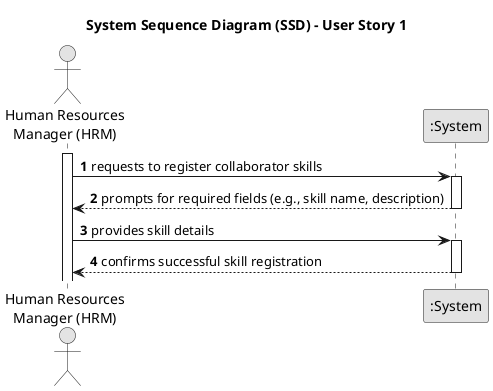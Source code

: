 @startuml
skinparam monochrome true
skinparam packageStyle rectangle
skinparam shadowing false

title System Sequence Diagram (SSD) - User Story 1

autonumber

actor "Human Resources\nManager (HRM)" as HRM
participant ":System" as System

activate HRM

    HRM -> System : requests to register collaborator skills
    activate System

        System --> HRM : prompts for required fields (e.g., skill name, description)
    deactivate System

    HRM -> System : provides skill details
    activate System

        System --> HRM : confirms successful skill registration
    deactivate System

@enduml
